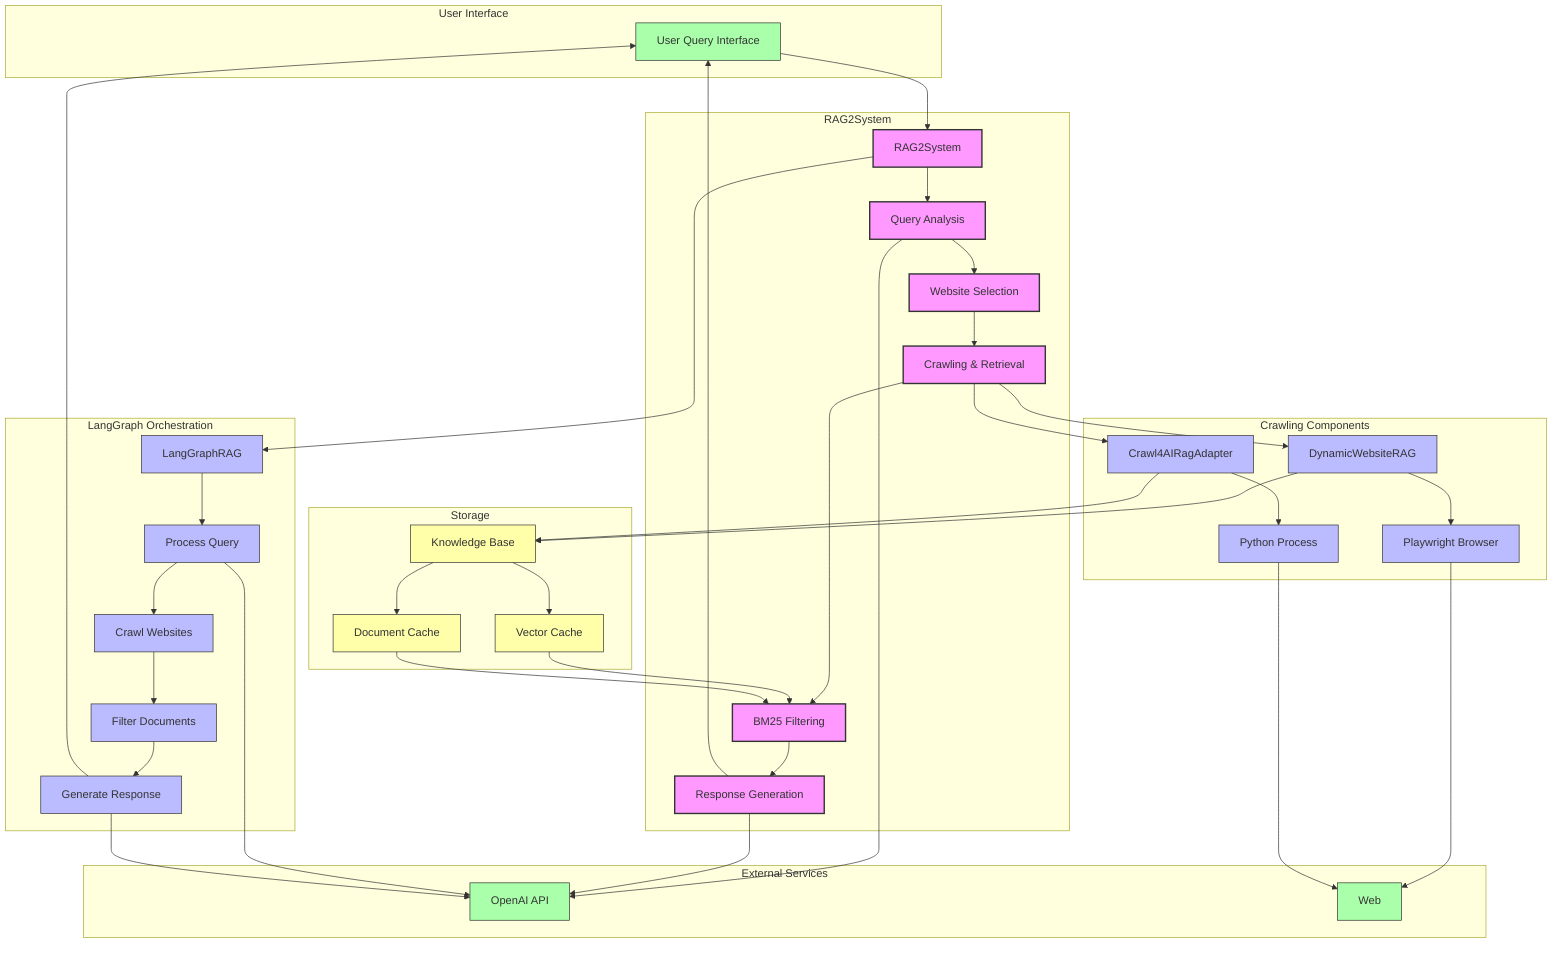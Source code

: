 graph TD
    subgraph "User Interface"
        UI[User Query Interface]
    end

    subgraph "RAG2System"
        R2[RAG2System]
        QA[Query Analysis]
        WS[Website Selection]
        CR[Crawling & Retrieval]
        BM[BM25 Filtering]
        RG[Response Generation]
    end

    subgraph "Crawling Components"
        DW[DynamicWebsiteRAG]
        C4A[Crawl4AIRagAdapter]
        DWP[Playwright Browser]
        C4P[Python Process]
    end

    subgraph "LangGraph Orchestration"
        LG[LangGraphRAG]
        PQ[Process Query]
        CW[Crawl Websites]
        FD[Filter Documents]
        GR[Generate Response]
    end

    subgraph "Storage"
        KB[Knowledge Base]
        VC[Vector Cache]
        DC[Document Cache]
    end

    subgraph "External Services"
        OAI[OpenAI API]
        WEB[Web]
    end

    UI --> R2
    R2 --> QA
    QA --> WS
    WS --> CR
    CR --> BM
    BM --> RG
    RG --> UI

    CR --> DW
    CR --> C4A
    DW --> DWP
    C4A --> C4P
    DWP --> WEB
    C4P --> WEB

    R2 --> LG
    LG --> PQ
    PQ --> CW
    CW --> FD
    FD --> GR
    GR --> UI

    DW --> KB
    C4A --> KB
    KB --> VC
    KB --> DC
    VC --> BM
    DC --> BM

    QA --> OAI
    RG --> OAI
    PQ --> OAI
    GR --> OAI

    classDef primary fill:#f9f,stroke:#333,stroke-width:2px;
    classDef secondary fill:#bbf,stroke:#333,stroke-width:1px;
    classDef storage fill:#ffa,stroke:#333,stroke-width:1px;
    classDef external fill:#afa,stroke:#333,stroke-width:1px;

    class R2,QA,WS,CR,BM,RG primary;
    class DW,C4A,DWP,C4P,LG,PQ,CW,FD,GR secondary;
    class KB,VC,DC storage;
    class OAI,WEB,UI external;